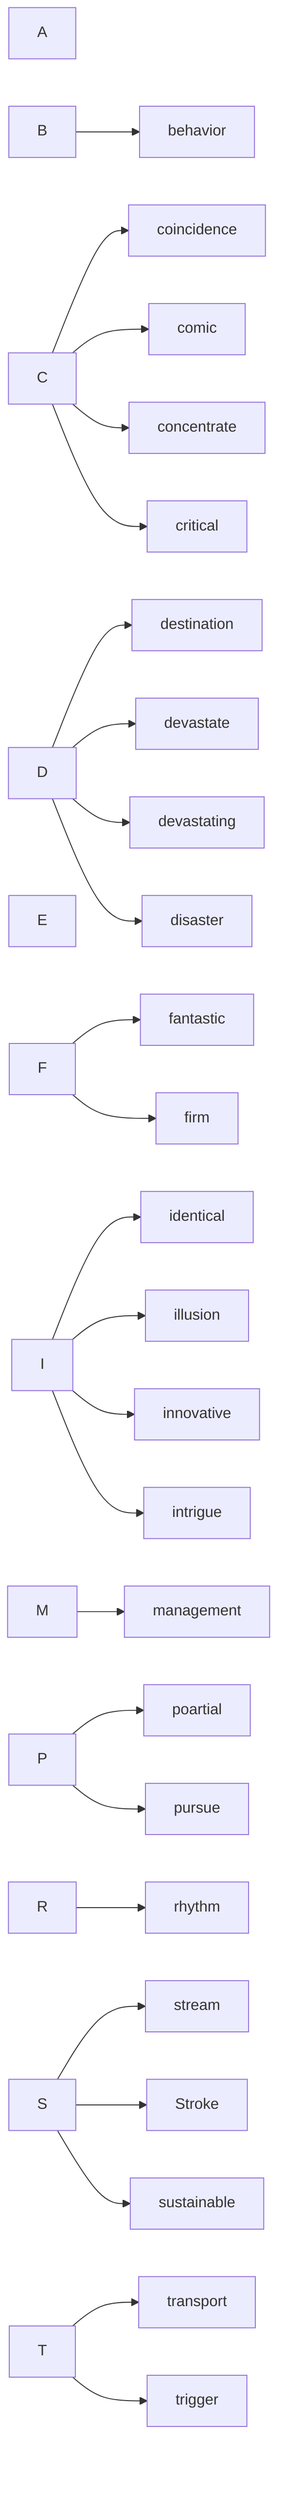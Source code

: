graph LR
    A
    B-->behavior
    C-->coincidence
    C-->comic
    C-->concentrate
    C-->critical
    D-->destination
    D-->devastate
    D-->devastating
    D-->disaster
    E
    F-->fantastic
    F-->firm
    I-->identical
    I-->illusion
    I-->innovative
    I-->intrigue
    M-->management
    P-->poartial
    P-->pursue
    R-->rhythm
    S-->stream
    S-->Stroke
    S-->sustainable
    T-->transport
    T-->trigger
